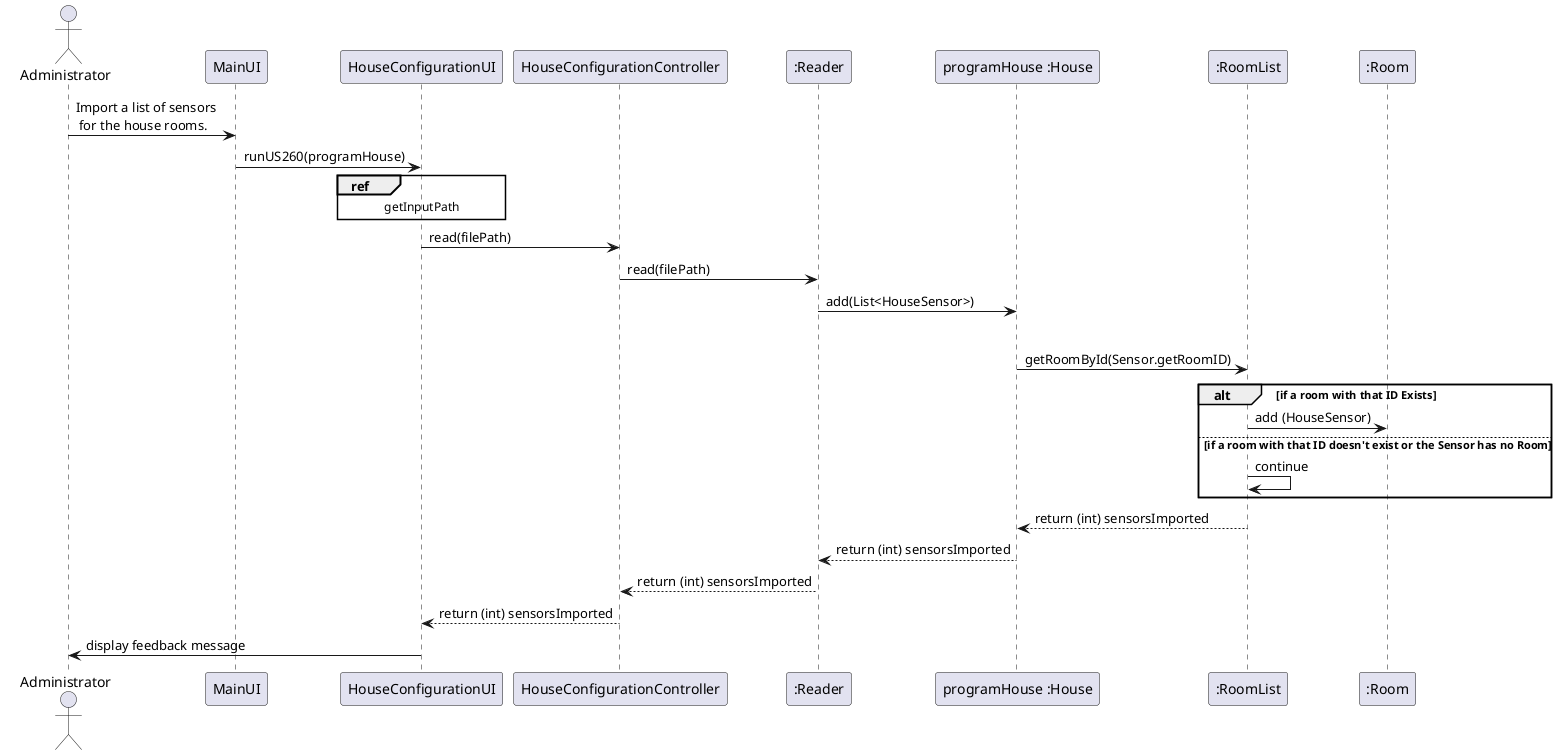 @startuml
actor Administrator
Administrator->MainUI: Import a list of sensors \n for the house rooms.
MainUI->HouseConfigurationUI: runUS260(programHouse)
ref over HouseConfigurationUI
getInputPath
end
HouseConfigurationUI-> HouseConfigurationController: read(filePath)
HouseConfigurationController -> ":Reader": read(filePath)
":Reader" -> "programHouse :House": add(List<HouseSensor>)
loop
"programHouse :House" -> ":RoomList": getRoomById(Sensor.getRoomID)
alt if a room with that ID Exists
":RoomList" -> ":Room": add (HouseSensor)
else if a room with that ID doesn't exist or the Sensor has no Room
":RoomList" -> ":RoomList": continue
end
":RoomList" --> "programHouse :House": return (int) sensorsImported
"programHouse :House" --> ":Reader": return (int) sensorsImported
":Reader" --> HouseConfigurationController: return (int) sensorsImported
HouseConfigurationController --> HouseConfigurationUI: return (int) sensorsImported
HouseConfigurationUI -> Administrator: display feedback message
@enduml